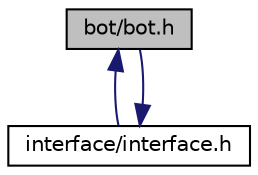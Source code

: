 digraph "bot/bot.h"
{
  edge [fontname="Helvetica",fontsize="10",labelfontname="Helvetica",labelfontsize="10"];
  node [fontname="Helvetica",fontsize="10",shape=record];
  Node10 [label="bot/bot.h",height=0.2,width=0.4,color="black", fillcolor="grey75", style="filled", fontcolor="black"];
  Node10 -> Node11 [dir="back",color="midnightblue",fontsize="10",style="solid",fontname="Helvetica"];
  Node11 [label="interface/interface.h",height=0.2,width=0.4,color="black", fillcolor="white", style="filled",URL="$interface_8h.html"];
  Node11 -> Node10 [dir="back",color="midnightblue",fontsize="10",style="solid",fontname="Helvetica"];
}

